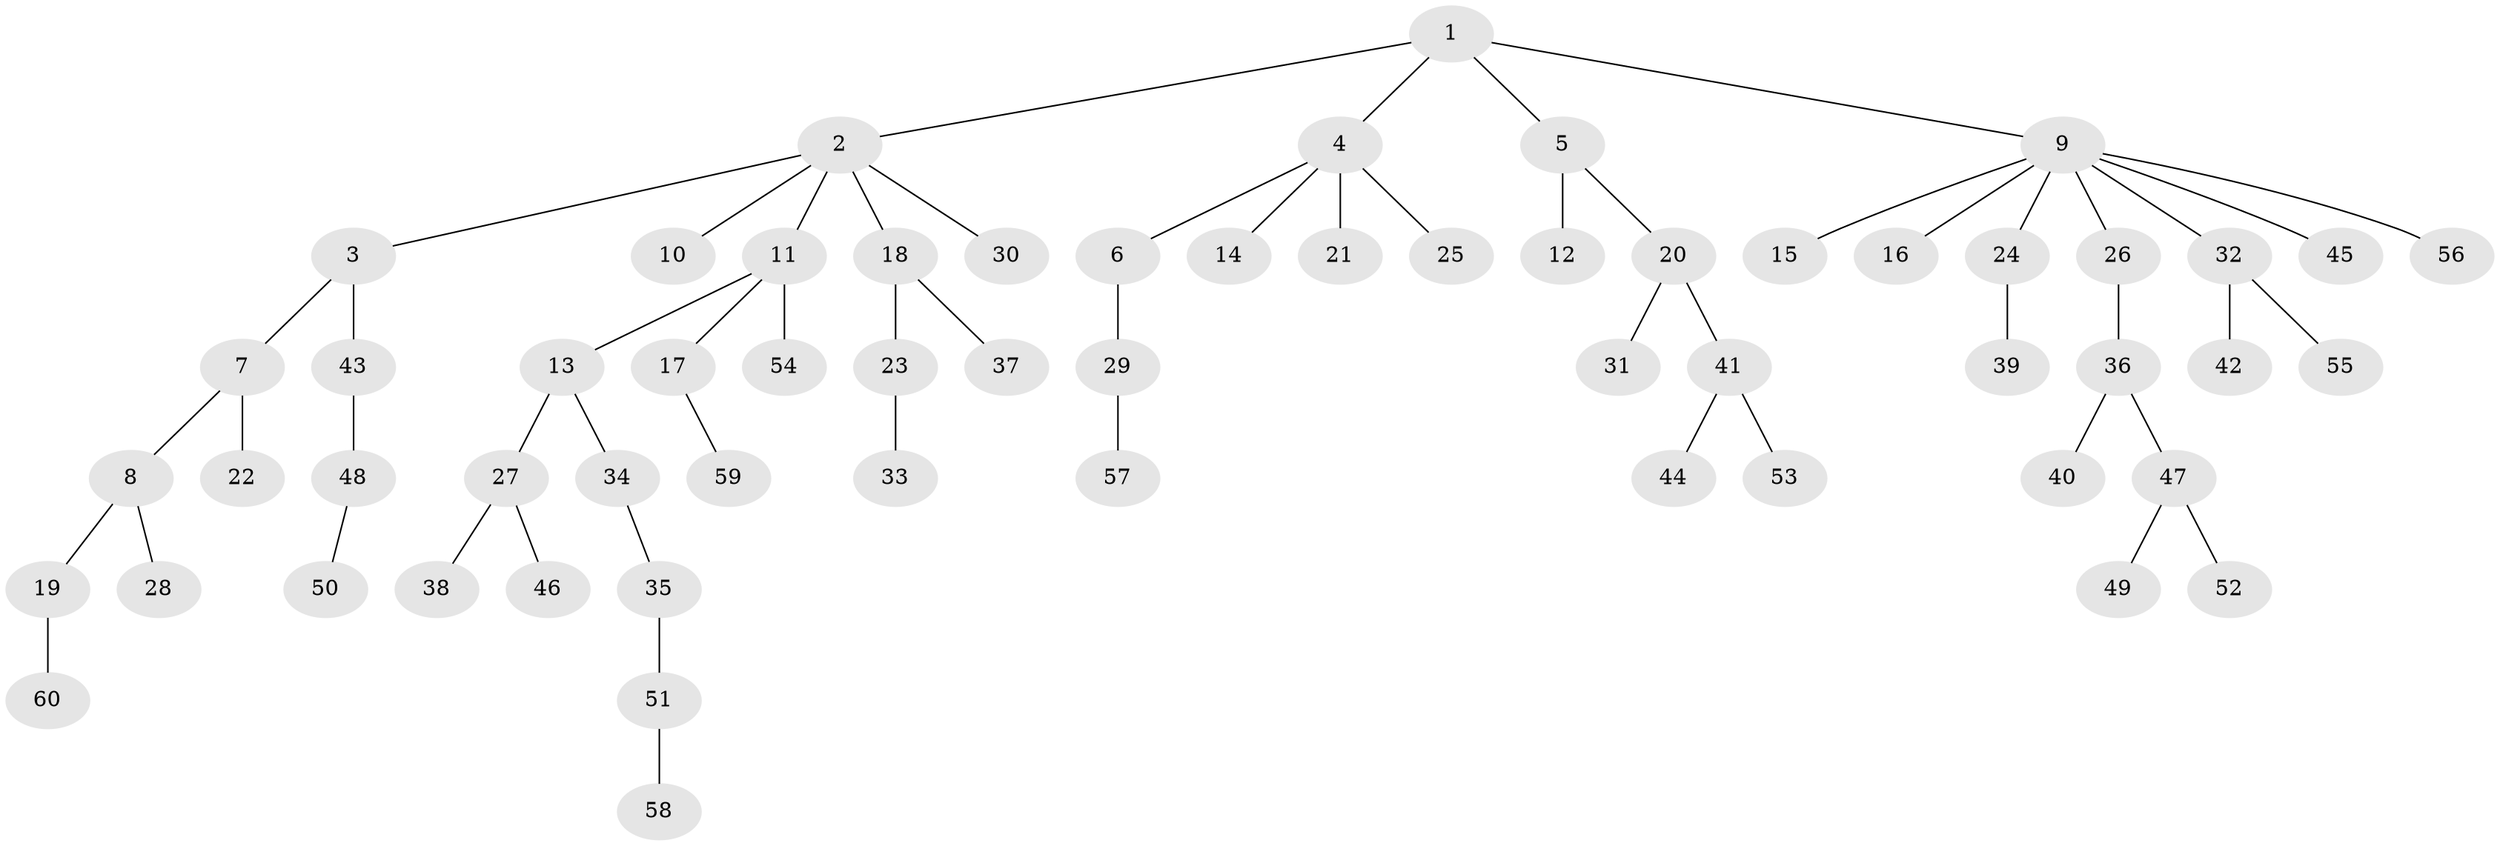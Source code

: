 // coarse degree distribution, {8: 0.041666666666666664, 3: 0.041666666666666664, 5: 0.08333333333333333, 1: 0.7083333333333334, 2: 0.08333333333333333, 4: 0.041666666666666664}
// Generated by graph-tools (version 1.1) at 2025/19/03/04/25 18:19:26]
// undirected, 60 vertices, 59 edges
graph export_dot {
graph [start="1"]
  node [color=gray90,style=filled];
  1;
  2;
  3;
  4;
  5;
  6;
  7;
  8;
  9;
  10;
  11;
  12;
  13;
  14;
  15;
  16;
  17;
  18;
  19;
  20;
  21;
  22;
  23;
  24;
  25;
  26;
  27;
  28;
  29;
  30;
  31;
  32;
  33;
  34;
  35;
  36;
  37;
  38;
  39;
  40;
  41;
  42;
  43;
  44;
  45;
  46;
  47;
  48;
  49;
  50;
  51;
  52;
  53;
  54;
  55;
  56;
  57;
  58;
  59;
  60;
  1 -- 2;
  1 -- 4;
  1 -- 5;
  1 -- 9;
  2 -- 3;
  2 -- 10;
  2 -- 11;
  2 -- 18;
  2 -- 30;
  3 -- 7;
  3 -- 43;
  4 -- 6;
  4 -- 14;
  4 -- 21;
  4 -- 25;
  5 -- 12;
  5 -- 20;
  6 -- 29;
  7 -- 8;
  7 -- 22;
  8 -- 19;
  8 -- 28;
  9 -- 15;
  9 -- 16;
  9 -- 24;
  9 -- 26;
  9 -- 32;
  9 -- 45;
  9 -- 56;
  11 -- 13;
  11 -- 17;
  11 -- 54;
  13 -- 27;
  13 -- 34;
  17 -- 59;
  18 -- 23;
  18 -- 37;
  19 -- 60;
  20 -- 31;
  20 -- 41;
  23 -- 33;
  24 -- 39;
  26 -- 36;
  27 -- 38;
  27 -- 46;
  29 -- 57;
  32 -- 42;
  32 -- 55;
  34 -- 35;
  35 -- 51;
  36 -- 40;
  36 -- 47;
  41 -- 44;
  41 -- 53;
  43 -- 48;
  47 -- 49;
  47 -- 52;
  48 -- 50;
  51 -- 58;
}
